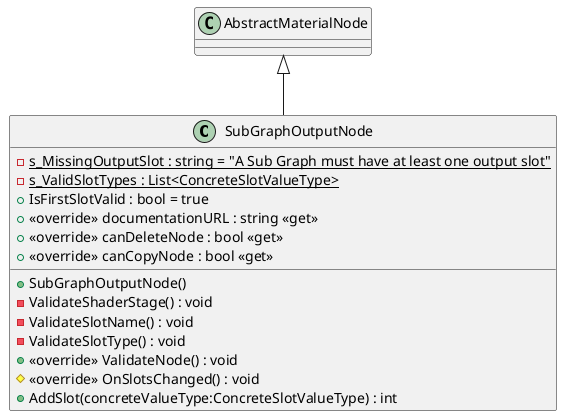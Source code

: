 @startuml
class SubGraphOutputNode {
    {static} - s_MissingOutputSlot : string = "A Sub Graph must have at least one output slot"
    {static} - s_ValidSlotTypes : List<ConcreteSlotValueType>
    + IsFirstSlotValid : bool = true
    + SubGraphOutputNode()
    + <<override>> documentationURL : string <<get>>
    - ValidateShaderStage() : void
    - ValidateSlotName() : void
    - ValidateSlotType() : void
    + <<override>> ValidateNode() : void
    # <<override>> OnSlotsChanged() : void
    + AddSlot(concreteValueType:ConcreteSlotValueType) : int
    + <<override>> canDeleteNode : bool <<get>>
    + <<override>> canCopyNode : bool <<get>>
}
AbstractMaterialNode <|-- SubGraphOutputNode
@enduml
